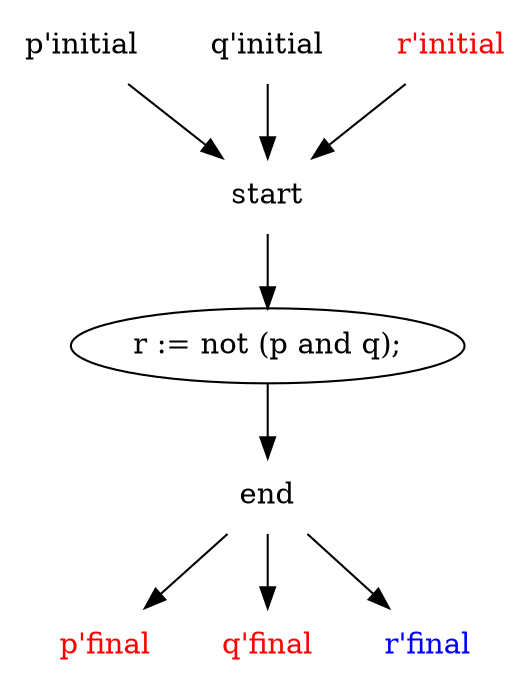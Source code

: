 // nandgate_cfg
digraph G {
   graph [splines=True];
    1 [label="start",shape="plaintext"];
    2 [label="end",shape="plaintext"];
    3 [label="p'initial",shape="plaintext"];
    4 [label="p'final",shape="plaintext",fontcolor="red"];
    5 [label="q'initial",shape="plaintext"];
    6 [label="q'final",shape="plaintext",fontcolor="red"];
    7 [label="r'initial",shape="plaintext",fontcolor="red"];
    8 [label="r'final",shape="plaintext",fontcolor="blue"];
    11 [label="r := not (p and q);"];

    1 ->  11 [arrowType="normal"];
    2 ->  4 [arrowType="normal"];
    2 ->  6 [arrowType="normal"];
    2 ->  8 [arrowType="normal"];
    3 ->  1 [arrowType="normal"];
    5 ->  1 [arrowType="normal"];
    7 ->  1 [arrowType="normal"];
    11 ->  2 [arrowType="normal"];
}
